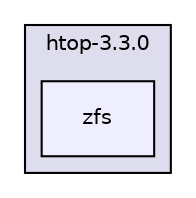 digraph "linux/download/htop-3.3.0/zfs" {
  compound=true
  node [ fontsize="10", fontname="Helvetica"];
  edge [ labelfontsize="10", labelfontname="Helvetica"];
  subgraph clusterdir_b932c5e19070f08215315961f36cd8a5 {
    graph [ bgcolor="#ddddee", pencolor="black", label="htop-3.3.0" fontname="Helvetica", fontsize="10", URL="dir_b932c5e19070f08215315961f36cd8a5.html"]
  dir_240f9a125fb2d8aefe3163bb4736c458 [shape=box, label="zfs", style="filled", fillcolor="#eeeeff", pencolor="black", URL="dir_240f9a125fb2d8aefe3163bb4736c458.html"];
  }
}
